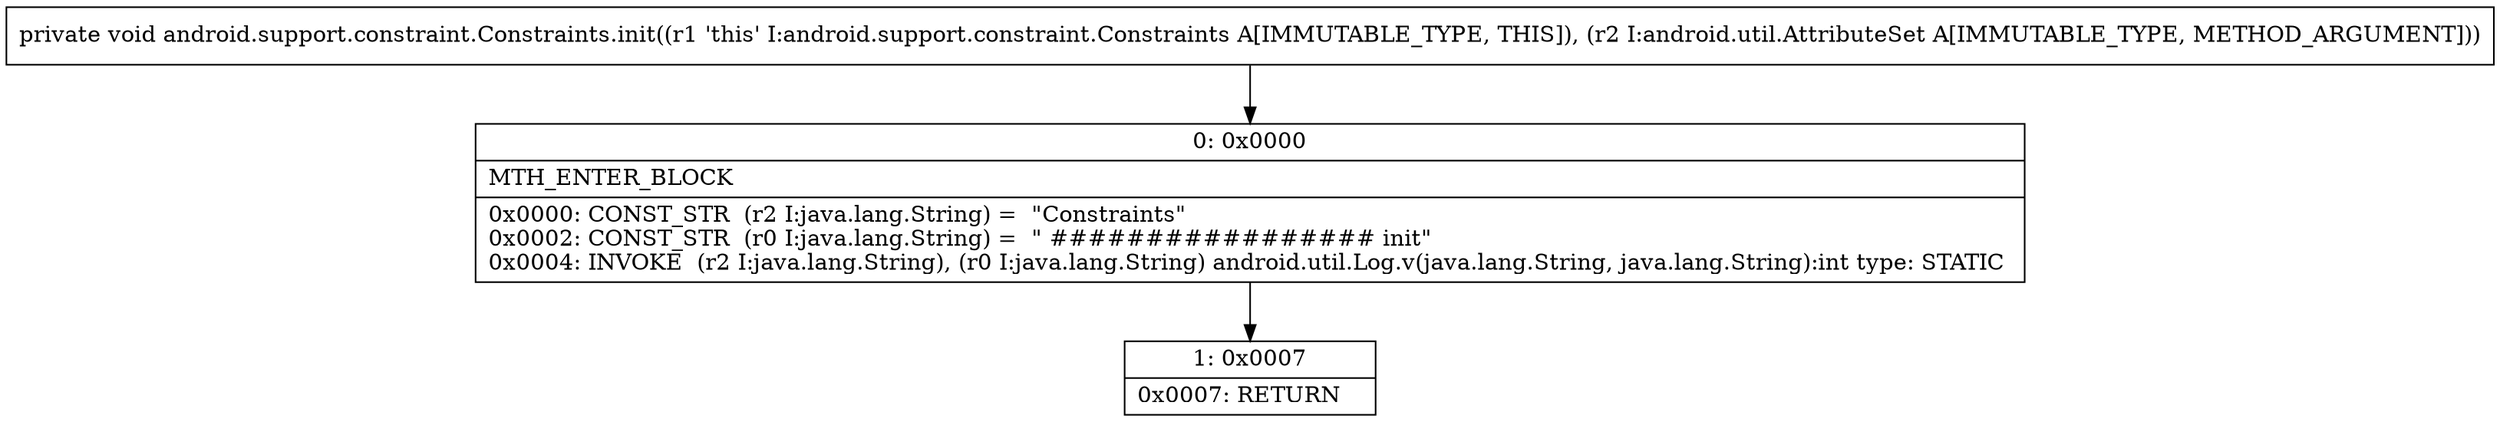 digraph "CFG forandroid.support.constraint.Constraints.init(Landroid\/util\/AttributeSet;)V" {
Node_0 [shape=record,label="{0\:\ 0x0000|MTH_ENTER_BLOCK\l|0x0000: CONST_STR  (r2 I:java.lang.String) =  \"Constraints\" \l0x0002: CONST_STR  (r0 I:java.lang.String) =  \" ################# init\" \l0x0004: INVOKE  (r2 I:java.lang.String), (r0 I:java.lang.String) android.util.Log.v(java.lang.String, java.lang.String):int type: STATIC \l}"];
Node_1 [shape=record,label="{1\:\ 0x0007|0x0007: RETURN   \l}"];
MethodNode[shape=record,label="{private void android.support.constraint.Constraints.init((r1 'this' I:android.support.constraint.Constraints A[IMMUTABLE_TYPE, THIS]), (r2 I:android.util.AttributeSet A[IMMUTABLE_TYPE, METHOD_ARGUMENT])) }"];
MethodNode -> Node_0;
Node_0 -> Node_1;
}

